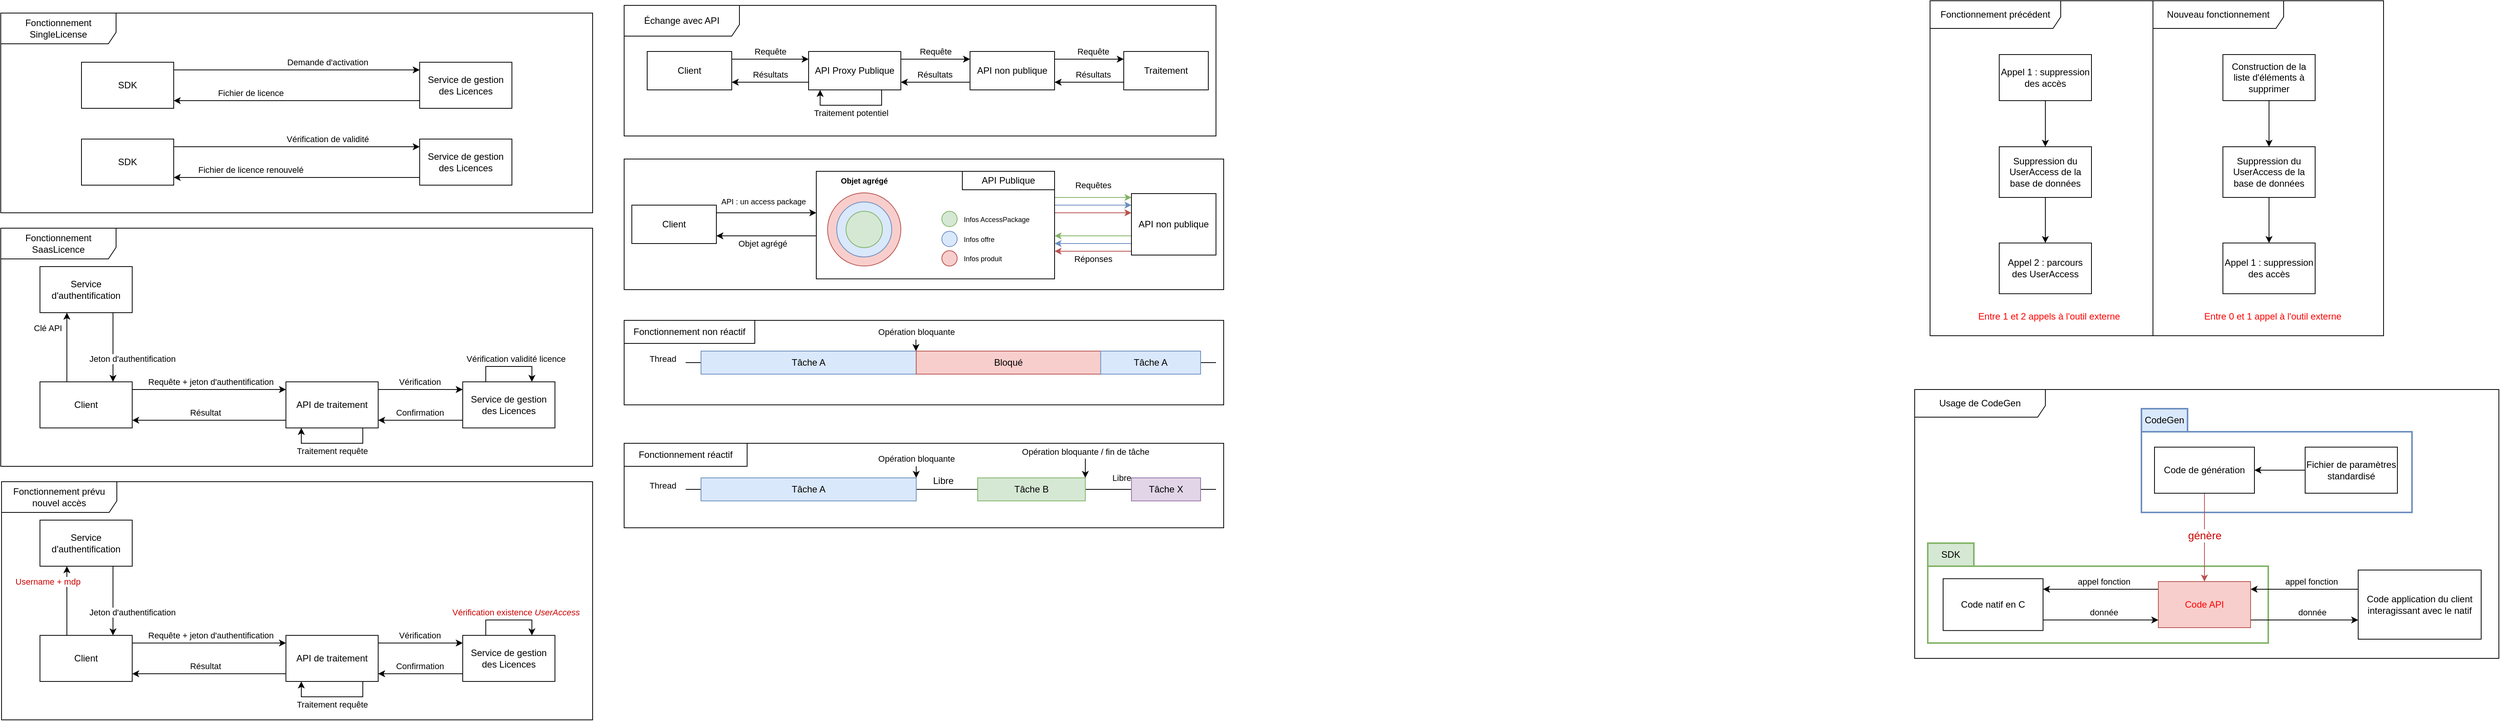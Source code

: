 <mxfile version="21.3.8" type="github">
  <diagram name="Page-1" id="kGJvYxELI7YH6uDxe6yv">
    <mxGraphModel dx="2514" dy="854" grid="1" gridSize="10" guides="1" tooltips="1" connect="1" arrows="1" fold="1" page="1" pageScale="1" pageWidth="827" pageHeight="1169" math="0" shadow="0">
      <root>
        <mxCell id="0" />
        <mxCell id="1" parent="0" />
        <mxCell id="u1wcUlHaR4hRDkTlkvJ6-22" value="" style="rounded=0;whiteSpace=wrap;html=1;fillColor=none;strokeColor=#82b366;strokeWidth=2;" vertex="1" parent="1">
          <mxGeometry x="1717" y="760" width="443" height="100" as="geometry" />
        </mxCell>
        <mxCell id="u1wcUlHaR4hRDkTlkvJ6-17" value="" style="rounded=0;whiteSpace=wrap;html=1;fillColor=none;strokeColor=#6c8ebf;strokeWidth=2;" vertex="1" parent="1">
          <mxGeometry x="1995" y="585" width="352" height="105" as="geometry" />
        </mxCell>
        <mxCell id="PFFGQGp5uwaSwqhXXK-1-35" value="" style="rounded=0;whiteSpace=wrap;html=1;fillColor=none;" parent="1" vertex="1">
          <mxGeometry x="21" y="600" width="780" height="110" as="geometry" />
        </mxCell>
        <mxCell id="PFFGQGp5uwaSwqhXXK-1-34" value="" style="rounded=0;whiteSpace=wrap;html=1;fillColor=none;" parent="1" vertex="1">
          <mxGeometry x="21" y="440" width="780" height="110" as="geometry" />
        </mxCell>
        <mxCell id="pqY8UmGTtjT38yQQiabi-36" value="" style="rounded=0;whiteSpace=wrap;html=1;fillColor=none;" parent="1" vertex="1">
          <mxGeometry x="21" y="230" width="780" height="170" as="geometry" />
        </mxCell>
        <mxCell id="Uiy3gwFEY2_x3mbpT4VC-9" style="edgeStyle=orthogonalEdgeStyle;rounded=0;orthogonalLoop=1;jettySize=auto;html=1;" parent="1" source="Uiy3gwFEY2_x3mbpT4VC-2" target="Uiy3gwFEY2_x3mbpT4VC-3" edge="1">
          <mxGeometry relative="1" as="geometry">
            <Array as="points">
              <mxPoint x="-499" y="530.03" />
              <mxPoint x="-499" y="530.03" />
            </Array>
          </mxGeometry>
        </mxCell>
        <mxCell id="Uiy3gwFEY2_x3mbpT4VC-13" value="Requête + jeton d&#39;authentification" style="edgeLabel;html=1;align=center;verticalAlign=middle;resizable=0;points=[];" parent="Uiy3gwFEY2_x3mbpT4VC-9" vertex="1" connectable="0">
          <mxGeometry x="0.237" y="1" relative="1" as="geometry">
            <mxPoint x="-22" y="-9" as="offset" />
          </mxGeometry>
        </mxCell>
        <mxCell id="Uiy3gwFEY2_x3mbpT4VC-2" value="Client" style="rounded=0;whiteSpace=wrap;html=1;" parent="1" vertex="1">
          <mxGeometry x="-739" y="520.03" width="120" height="60" as="geometry" />
        </mxCell>
        <mxCell id="Uiy3gwFEY2_x3mbpT4VC-10" style="edgeStyle=orthogonalEdgeStyle;rounded=0;orthogonalLoop=1;jettySize=auto;html=1;" parent="1" source="Uiy3gwFEY2_x3mbpT4VC-3" target="Uiy3gwFEY2_x3mbpT4VC-2" edge="1">
          <mxGeometry relative="1" as="geometry">
            <Array as="points">
              <mxPoint x="-539" y="570.03" />
              <mxPoint x="-539" y="570.03" />
            </Array>
          </mxGeometry>
        </mxCell>
        <mxCell id="Uiy3gwFEY2_x3mbpT4VC-17" value="Résultat" style="edgeLabel;html=1;align=center;verticalAlign=middle;resizable=0;points=[];" parent="Uiy3gwFEY2_x3mbpT4VC-10" vertex="1" connectable="0">
          <mxGeometry x="0.147" y="1" relative="1" as="geometry">
            <mxPoint x="9" y="-11" as="offset" />
          </mxGeometry>
        </mxCell>
        <mxCell id="DN8ana5_wNEMZJRgWwU8-28" style="edgeStyle=orthogonalEdgeStyle;rounded=0;orthogonalLoop=1;jettySize=auto;html=1;" parent="1" source="Uiy3gwFEY2_x3mbpT4VC-3" target="Uiy3gwFEY2_x3mbpT4VC-18" edge="1">
          <mxGeometry relative="1" as="geometry">
            <Array as="points">
              <mxPoint x="-239" y="530" />
              <mxPoint x="-239" y="530" />
            </Array>
          </mxGeometry>
        </mxCell>
        <mxCell id="DN8ana5_wNEMZJRgWwU8-29" value="Vérification" style="edgeLabel;html=1;align=center;verticalAlign=middle;resizable=0;points=[];" parent="DN8ana5_wNEMZJRgWwU8-28" vertex="1" connectable="0">
          <mxGeometry x="0.232" relative="1" as="geometry">
            <mxPoint x="-14" y="-10" as="offset" />
          </mxGeometry>
        </mxCell>
        <mxCell id="Uiy3gwFEY2_x3mbpT4VC-3" value="API de traitement" style="rounded=0;whiteSpace=wrap;html=1;" parent="1" vertex="1">
          <mxGeometry x="-419" y="520.03" width="120" height="60" as="geometry" />
        </mxCell>
        <mxCell id="Uiy3gwFEY2_x3mbpT4VC-15" style="edgeStyle=orthogonalEdgeStyle;rounded=0;orthogonalLoop=1;jettySize=auto;html=1;" parent="1" source="Uiy3gwFEY2_x3mbpT4VC-2" target="DN8ana5_wNEMZJRgWwU8-1" edge="1">
          <mxGeometry relative="1" as="geometry">
            <Array as="points">
              <mxPoint x="-704" y="500" />
              <mxPoint x="-704" y="500" />
            </Array>
          </mxGeometry>
        </mxCell>
        <mxCell id="Uiy3gwFEY2_x3mbpT4VC-16" value="Clé API" style="edgeLabel;html=1;align=center;verticalAlign=middle;resizable=0;points=[];" parent="Uiy3gwFEY2_x3mbpT4VC-15" vertex="1" connectable="0">
          <mxGeometry x="0.263" y="1" relative="1" as="geometry">
            <mxPoint x="-24" y="-13" as="offset" />
          </mxGeometry>
        </mxCell>
        <mxCell id="DN8ana5_wNEMZJRgWwU8-30" style="edgeStyle=orthogonalEdgeStyle;rounded=0;orthogonalLoop=1;jettySize=auto;html=1;" parent="1" source="Uiy3gwFEY2_x3mbpT4VC-18" target="Uiy3gwFEY2_x3mbpT4VC-3" edge="1">
          <mxGeometry relative="1" as="geometry">
            <Array as="points">
              <mxPoint x="-239" y="570" />
              <mxPoint x="-239" y="570" />
            </Array>
          </mxGeometry>
        </mxCell>
        <mxCell id="DN8ana5_wNEMZJRgWwU8-31" value="Confirmation" style="edgeLabel;html=1;align=center;verticalAlign=middle;resizable=0;points=[];" parent="DN8ana5_wNEMZJRgWwU8-30" vertex="1" connectable="0">
          <mxGeometry x="0.187" relative="1" as="geometry">
            <mxPoint x="9" y="-10" as="offset" />
          </mxGeometry>
        </mxCell>
        <mxCell id="Uiy3gwFEY2_x3mbpT4VC-18" value="Service de gestion des Licences" style="rounded=0;whiteSpace=wrap;html=1;" parent="1" vertex="1">
          <mxGeometry x="-189" y="520.03" width="120" height="60" as="geometry" />
        </mxCell>
        <mxCell id="Uiy3gwFEY2_x3mbpT4VC-23" value="Fonctionnement SaasLicence" style="shape=umlFrame;whiteSpace=wrap;html=1;pointerEvents=0;width=150;height=40;" parent="1" vertex="1">
          <mxGeometry x="-790" y="320" width="770" height="310" as="geometry" />
        </mxCell>
        <mxCell id="Uiy3gwFEY2_x3mbpT4VC-26" style="edgeStyle=orthogonalEdgeStyle;rounded=0;orthogonalLoop=1;jettySize=auto;html=1;" parent="1" source="Uiy3gwFEY2_x3mbpT4VC-24" target="Uiy3gwFEY2_x3mbpT4VC-25" edge="1">
          <mxGeometry relative="1" as="geometry">
            <Array as="points">
              <mxPoint x="-375" y="114" />
              <mxPoint x="-375" y="114" />
            </Array>
          </mxGeometry>
        </mxCell>
        <mxCell id="Uiy3gwFEY2_x3mbpT4VC-28" value="Demande d&#39;activation" style="edgeLabel;html=1;align=center;verticalAlign=middle;resizable=0;points=[];" parent="Uiy3gwFEY2_x3mbpT4VC-26" vertex="1" connectable="0">
          <mxGeometry x="-0.13" y="1" relative="1" as="geometry">
            <mxPoint x="61" y="-9" as="offset" />
          </mxGeometry>
        </mxCell>
        <mxCell id="Uiy3gwFEY2_x3mbpT4VC-24" value="SDK" style="rounded=0;whiteSpace=wrap;html=1;" parent="1" vertex="1">
          <mxGeometry x="-685" y="104" width="120" height="60" as="geometry" />
        </mxCell>
        <mxCell id="Uiy3gwFEY2_x3mbpT4VC-27" style="edgeStyle=orthogonalEdgeStyle;rounded=0;orthogonalLoop=1;jettySize=auto;html=1;" parent="1" source="Uiy3gwFEY2_x3mbpT4VC-25" target="Uiy3gwFEY2_x3mbpT4VC-24" edge="1">
          <mxGeometry relative="1" as="geometry">
            <Array as="points">
              <mxPoint x="-385" y="154" />
              <mxPoint x="-385" y="154" />
            </Array>
          </mxGeometry>
        </mxCell>
        <mxCell id="Uiy3gwFEY2_x3mbpT4VC-29" value="&lt;div&gt;Fichier de licence&lt;/div&gt;" style="edgeLabel;html=1;align=center;verticalAlign=middle;resizable=0;points=[];" parent="Uiy3gwFEY2_x3mbpT4VC-27" vertex="1" connectable="0">
          <mxGeometry x="-0.193" y="-1" relative="1" as="geometry">
            <mxPoint x="-91" y="-9" as="offset" />
          </mxGeometry>
        </mxCell>
        <mxCell id="Uiy3gwFEY2_x3mbpT4VC-25" value="Service de gestion des Licences" style="rounded=0;whiteSpace=wrap;html=1;" parent="1" vertex="1">
          <mxGeometry x="-245" y="104" width="120" height="60" as="geometry" />
        </mxCell>
        <mxCell id="Uiy3gwFEY2_x3mbpT4VC-30" style="edgeStyle=orthogonalEdgeStyle;rounded=0;orthogonalLoop=1;jettySize=auto;html=1;" parent="1" source="Uiy3gwFEY2_x3mbpT4VC-32" target="Uiy3gwFEY2_x3mbpT4VC-35" edge="1">
          <mxGeometry relative="1" as="geometry">
            <Array as="points">
              <mxPoint x="-375" y="214" />
              <mxPoint x="-375" y="214" />
            </Array>
          </mxGeometry>
        </mxCell>
        <mxCell id="Uiy3gwFEY2_x3mbpT4VC-31" value="Vérification de validité" style="edgeLabel;html=1;align=center;verticalAlign=middle;resizable=0;points=[];" parent="Uiy3gwFEY2_x3mbpT4VC-30" vertex="1" connectable="0">
          <mxGeometry x="-0.13" y="1" relative="1" as="geometry">
            <mxPoint x="61" y="-9" as="offset" />
          </mxGeometry>
        </mxCell>
        <mxCell id="Uiy3gwFEY2_x3mbpT4VC-32" value="SDK" style="rounded=0;whiteSpace=wrap;html=1;" parent="1" vertex="1">
          <mxGeometry x="-685" y="204" width="120" height="60" as="geometry" />
        </mxCell>
        <mxCell id="Uiy3gwFEY2_x3mbpT4VC-33" style="edgeStyle=orthogonalEdgeStyle;rounded=0;orthogonalLoop=1;jettySize=auto;html=1;" parent="1" source="Uiy3gwFEY2_x3mbpT4VC-35" target="Uiy3gwFEY2_x3mbpT4VC-32" edge="1">
          <mxGeometry relative="1" as="geometry">
            <Array as="points">
              <mxPoint x="-385" y="254" />
              <mxPoint x="-385" y="254" />
            </Array>
          </mxGeometry>
        </mxCell>
        <mxCell id="Uiy3gwFEY2_x3mbpT4VC-34" value="Fichier de licence renouvelé" style="edgeLabel;html=1;align=center;verticalAlign=middle;resizable=0;points=[];" parent="Uiy3gwFEY2_x3mbpT4VC-33" vertex="1" connectable="0">
          <mxGeometry x="-0.193" y="-1" relative="1" as="geometry">
            <mxPoint x="-91" y="-9" as="offset" />
          </mxGeometry>
        </mxCell>
        <mxCell id="Uiy3gwFEY2_x3mbpT4VC-35" value="Service de gestion des Licences" style="rounded=0;whiteSpace=wrap;html=1;" parent="1" vertex="1">
          <mxGeometry x="-245" y="204" width="120" height="60" as="geometry" />
        </mxCell>
        <mxCell id="Uiy3gwFEY2_x3mbpT4VC-36" value="Fonctionnement SingleLicense" style="shape=umlFrame;whiteSpace=wrap;html=1;pointerEvents=0;width=150;height=40;" parent="1" vertex="1">
          <mxGeometry x="-790" y="40" width="770" height="260" as="geometry" />
        </mxCell>
        <mxCell id="DN8ana5_wNEMZJRgWwU8-2" style="edgeStyle=orthogonalEdgeStyle;rounded=0;orthogonalLoop=1;jettySize=auto;html=1;" parent="1" source="DN8ana5_wNEMZJRgWwU8-1" target="Uiy3gwFEY2_x3mbpT4VC-2" edge="1">
          <mxGeometry relative="1" as="geometry">
            <Array as="points">
              <mxPoint x="-644" y="480" />
              <mxPoint x="-644" y="480" />
            </Array>
          </mxGeometry>
        </mxCell>
        <mxCell id="DN8ana5_wNEMZJRgWwU8-3" value="Jeton d&#39;authentification " style="edgeLabel;html=1;align=center;verticalAlign=middle;resizable=0;points=[];" parent="DN8ana5_wNEMZJRgWwU8-2" vertex="1" connectable="0">
          <mxGeometry x="-0.24" y="-1" relative="1" as="geometry">
            <mxPoint x="26" y="26" as="offset" />
          </mxGeometry>
        </mxCell>
        <mxCell id="DN8ana5_wNEMZJRgWwU8-1" value="Service d&#39;authentification" style="rounded=0;whiteSpace=wrap;html=1;" parent="1" vertex="1">
          <mxGeometry x="-739" y="370" width="120" height="60" as="geometry" />
        </mxCell>
        <mxCell id="DN8ana5_wNEMZJRgWwU8-32" style="edgeStyle=orthogonalEdgeStyle;rounded=0;orthogonalLoop=1;jettySize=auto;html=1;" parent="1" source="DN8ana5_wNEMZJRgWwU8-34" target="DN8ana5_wNEMZJRgWwU8-39" edge="1">
          <mxGeometry relative="1" as="geometry">
            <Array as="points">
              <mxPoint x="-499" y="860.03" />
              <mxPoint x="-499" y="860.03" />
            </Array>
          </mxGeometry>
        </mxCell>
        <mxCell id="DN8ana5_wNEMZJRgWwU8-33" value="Requête + jeton d&#39;authentification" style="edgeLabel;html=1;align=center;verticalAlign=middle;resizable=0;points=[];" parent="DN8ana5_wNEMZJRgWwU8-32" vertex="1" connectable="0">
          <mxGeometry x="0.237" y="1" relative="1" as="geometry">
            <mxPoint x="-22" y="-9" as="offset" />
          </mxGeometry>
        </mxCell>
        <mxCell id="DN8ana5_wNEMZJRgWwU8-34" value="Client" style="rounded=0;whiteSpace=wrap;html=1;" parent="1" vertex="1">
          <mxGeometry x="-739" y="850.03" width="120" height="60" as="geometry" />
        </mxCell>
        <mxCell id="DN8ana5_wNEMZJRgWwU8-35" style="edgeStyle=orthogonalEdgeStyle;rounded=0;orthogonalLoop=1;jettySize=auto;html=1;" parent="1" source="DN8ana5_wNEMZJRgWwU8-39" target="DN8ana5_wNEMZJRgWwU8-34" edge="1">
          <mxGeometry relative="1" as="geometry">
            <Array as="points">
              <mxPoint x="-539" y="900.03" />
              <mxPoint x="-539" y="900.03" />
            </Array>
          </mxGeometry>
        </mxCell>
        <mxCell id="DN8ana5_wNEMZJRgWwU8-36" value="Résultat" style="edgeLabel;html=1;align=center;verticalAlign=middle;resizable=0;points=[];" parent="DN8ana5_wNEMZJRgWwU8-35" vertex="1" connectable="0">
          <mxGeometry x="0.147" y="1" relative="1" as="geometry">
            <mxPoint x="9" y="-11" as="offset" />
          </mxGeometry>
        </mxCell>
        <mxCell id="DN8ana5_wNEMZJRgWwU8-37" style="edgeStyle=orthogonalEdgeStyle;rounded=0;orthogonalLoop=1;jettySize=auto;html=1;" parent="1" source="DN8ana5_wNEMZJRgWwU8-39" target="DN8ana5_wNEMZJRgWwU8-44" edge="1">
          <mxGeometry relative="1" as="geometry">
            <Array as="points">
              <mxPoint x="-239" y="860" />
              <mxPoint x="-239" y="860" />
            </Array>
          </mxGeometry>
        </mxCell>
        <mxCell id="DN8ana5_wNEMZJRgWwU8-38" value="Vérification" style="edgeLabel;html=1;align=center;verticalAlign=middle;resizable=0;points=[];" parent="DN8ana5_wNEMZJRgWwU8-37" vertex="1" connectable="0">
          <mxGeometry x="0.232" relative="1" as="geometry">
            <mxPoint x="-14" y="-10" as="offset" />
          </mxGeometry>
        </mxCell>
        <mxCell id="DN8ana5_wNEMZJRgWwU8-39" value="API de traitement" style="rounded=0;whiteSpace=wrap;html=1;" parent="1" vertex="1">
          <mxGeometry x="-419" y="850.03" width="120" height="60" as="geometry" />
        </mxCell>
        <mxCell id="DN8ana5_wNEMZJRgWwU8-40" style="edgeStyle=orthogonalEdgeStyle;rounded=0;orthogonalLoop=1;jettySize=auto;html=1;" parent="1" source="DN8ana5_wNEMZJRgWwU8-34" target="DN8ana5_wNEMZJRgWwU8-48" edge="1">
          <mxGeometry relative="1" as="geometry">
            <Array as="points">
              <mxPoint x="-704" y="830" />
              <mxPoint x="-704" y="830" />
            </Array>
          </mxGeometry>
        </mxCell>
        <mxCell id="DN8ana5_wNEMZJRgWwU8-41" value="&lt;font color=&quot;#cc0000&quot;&gt;Username + mdp&lt;/font&gt;" style="edgeLabel;html=1;align=center;verticalAlign=middle;resizable=0;points=[];" parent="DN8ana5_wNEMZJRgWwU8-40" vertex="1" connectable="0">
          <mxGeometry x="0.263" y="1" relative="1" as="geometry">
            <mxPoint x="-24" y="-13" as="offset" />
          </mxGeometry>
        </mxCell>
        <mxCell id="DN8ana5_wNEMZJRgWwU8-42" style="edgeStyle=orthogonalEdgeStyle;rounded=0;orthogonalLoop=1;jettySize=auto;html=1;" parent="1" source="DN8ana5_wNEMZJRgWwU8-44" target="DN8ana5_wNEMZJRgWwU8-39" edge="1">
          <mxGeometry relative="1" as="geometry">
            <Array as="points">
              <mxPoint x="-239" y="900" />
              <mxPoint x="-239" y="900" />
            </Array>
          </mxGeometry>
        </mxCell>
        <mxCell id="DN8ana5_wNEMZJRgWwU8-43" value="Confirmation" style="edgeLabel;html=1;align=center;verticalAlign=middle;resizable=0;points=[];" parent="DN8ana5_wNEMZJRgWwU8-42" vertex="1" connectable="0">
          <mxGeometry x="0.187" relative="1" as="geometry">
            <mxPoint x="9" y="-10" as="offset" />
          </mxGeometry>
        </mxCell>
        <mxCell id="DN8ana5_wNEMZJRgWwU8-44" value="Service de gestion des Licences" style="rounded=0;whiteSpace=wrap;html=1;" parent="1" vertex="1">
          <mxGeometry x="-189" y="850.03" width="120" height="60" as="geometry" />
        </mxCell>
        <mxCell id="DN8ana5_wNEMZJRgWwU8-45" value="&lt;div&gt;Fonctionnement prévu&lt;/div&gt;&lt;div&gt;nouvel accès&lt;br&gt;&lt;/div&gt;" style="shape=umlFrame;whiteSpace=wrap;html=1;pointerEvents=0;width=150;height=40;" parent="1" vertex="1">
          <mxGeometry x="-789" y="650" width="769" height="310" as="geometry" />
        </mxCell>
        <mxCell id="DN8ana5_wNEMZJRgWwU8-46" style="edgeStyle=orthogonalEdgeStyle;rounded=0;orthogonalLoop=1;jettySize=auto;html=1;" parent="1" source="DN8ana5_wNEMZJRgWwU8-48" target="DN8ana5_wNEMZJRgWwU8-34" edge="1">
          <mxGeometry relative="1" as="geometry">
            <Array as="points">
              <mxPoint x="-644" y="810" />
              <mxPoint x="-644" y="810" />
            </Array>
          </mxGeometry>
        </mxCell>
        <mxCell id="DN8ana5_wNEMZJRgWwU8-47" value="Jeton d&#39;authentification " style="edgeLabel;html=1;align=center;verticalAlign=middle;resizable=0;points=[];" parent="DN8ana5_wNEMZJRgWwU8-46" vertex="1" connectable="0">
          <mxGeometry x="-0.24" y="-1" relative="1" as="geometry">
            <mxPoint x="26" y="26" as="offset" />
          </mxGeometry>
        </mxCell>
        <mxCell id="DN8ana5_wNEMZJRgWwU8-48" value="Service d&#39;authentification" style="rounded=0;whiteSpace=wrap;html=1;" parent="1" vertex="1">
          <mxGeometry x="-739" y="700" width="120" height="60" as="geometry" />
        </mxCell>
        <mxCell id="DN8ana5_wNEMZJRgWwU8-51" style="edgeStyle=orthogonalEdgeStyle;rounded=0;orthogonalLoop=1;jettySize=auto;html=1;" parent="1" edge="1">
          <mxGeometry relative="1" as="geometry">
            <mxPoint x="-159" y="520.03" as="sourcePoint" />
            <mxPoint x="-99" y="520.03" as="targetPoint" />
            <Array as="points">
              <mxPoint x="-159" y="500.03" />
            </Array>
          </mxGeometry>
        </mxCell>
        <mxCell id="DN8ana5_wNEMZJRgWwU8-52" value="Vérification validité licence" style="edgeLabel;html=1;align=center;verticalAlign=middle;resizable=0;points=[];" parent="DN8ana5_wNEMZJRgWwU8-51" vertex="1" connectable="0">
          <mxGeometry x="0.171" y="-2" relative="1" as="geometry">
            <mxPoint y="-12" as="offset" />
          </mxGeometry>
        </mxCell>
        <mxCell id="DN8ana5_wNEMZJRgWwU8-55" style="edgeStyle=orthogonalEdgeStyle;rounded=0;orthogonalLoop=1;jettySize=auto;html=1;" parent="1" edge="1">
          <mxGeometry relative="1" as="geometry">
            <Array as="points">
              <mxPoint x="-159" y="830.03" />
            </Array>
            <mxPoint x="-159" y="850.03" as="sourcePoint" />
            <mxPoint x="-99" y="850.03" as="targetPoint" />
          </mxGeometry>
        </mxCell>
        <mxCell id="DN8ana5_wNEMZJRgWwU8-56" value="&lt;font color=&quot;#cc0000&quot;&gt;Vérification existence &lt;i&gt;UserAccess&lt;/i&gt;&lt;/font&gt;" style="edgeLabel;html=1;align=center;verticalAlign=middle;resizable=0;points=[];" parent="DN8ana5_wNEMZJRgWwU8-55" vertex="1" connectable="0">
          <mxGeometry x="0.171" y="-2" relative="1" as="geometry">
            <mxPoint y="-12" as="offset" />
          </mxGeometry>
        </mxCell>
        <mxCell id="DN8ana5_wNEMZJRgWwU8-58" style="edgeStyle=orthogonalEdgeStyle;rounded=0;orthogonalLoop=1;jettySize=auto;html=1;shadow=0;" parent="1" source="Uiy3gwFEY2_x3mbpT4VC-3" target="Uiy3gwFEY2_x3mbpT4VC-3" edge="1">
          <mxGeometry relative="1" as="geometry">
            <Array as="points">
              <mxPoint x="-319" y="600" />
              <mxPoint x="-399" y="590" />
            </Array>
          </mxGeometry>
        </mxCell>
        <mxCell id="DN8ana5_wNEMZJRgWwU8-59" value="Traitement requête" style="edgeLabel;html=1;align=center;verticalAlign=middle;resizable=0;points=[];" parent="DN8ana5_wNEMZJRgWwU8-58" vertex="1" connectable="0">
          <mxGeometry x="0.294" y="3" relative="1" as="geometry">
            <mxPoint x="17" y="7" as="offset" />
          </mxGeometry>
        </mxCell>
        <mxCell id="DN8ana5_wNEMZJRgWwU8-60" style="edgeStyle=orthogonalEdgeStyle;rounded=0;orthogonalLoop=1;jettySize=auto;html=1;shadow=0;" parent="1" edge="1">
          <mxGeometry relative="1" as="geometry">
            <mxPoint x="-319" y="910.03" as="sourcePoint" />
            <mxPoint x="-399" y="910.03" as="targetPoint" />
            <Array as="points">
              <mxPoint x="-319" y="930.03" />
              <mxPoint x="-399" y="920.03" />
            </Array>
          </mxGeometry>
        </mxCell>
        <mxCell id="DN8ana5_wNEMZJRgWwU8-61" value="Traitement requête" style="edgeLabel;html=1;align=center;verticalAlign=middle;resizable=0;points=[];" parent="DN8ana5_wNEMZJRgWwU8-60" vertex="1" connectable="0">
          <mxGeometry x="0.294" y="3" relative="1" as="geometry">
            <mxPoint x="17" y="7" as="offset" />
          </mxGeometry>
        </mxCell>
        <mxCell id="1YAXwV141TAWGmgdsKq_-4" style="edgeStyle=orthogonalEdgeStyle;rounded=0;orthogonalLoop=1;jettySize=auto;html=1;" parent="1" source="1YAXwV141TAWGmgdsKq_-1" target="1YAXwV141TAWGmgdsKq_-2" edge="1">
          <mxGeometry relative="1" as="geometry">
            <Array as="points">
              <mxPoint x="211" y="100" />
              <mxPoint x="211" y="100" />
            </Array>
          </mxGeometry>
        </mxCell>
        <mxCell id="1YAXwV141TAWGmgdsKq_-10" value="Requête" style="edgeLabel;html=1;align=center;verticalAlign=middle;resizable=0;points=[];" parent="1YAXwV141TAWGmgdsKq_-4" vertex="1" connectable="0">
          <mxGeometry x="-0.256" y="3" relative="1" as="geometry">
            <mxPoint x="13" y="-7" as="offset" />
          </mxGeometry>
        </mxCell>
        <mxCell id="1YAXwV141TAWGmgdsKq_-1" value="Client" style="rounded=0;whiteSpace=wrap;html=1;" parent="1" vertex="1">
          <mxGeometry x="51" y="90" width="110" height="50" as="geometry" />
        </mxCell>
        <mxCell id="1YAXwV141TAWGmgdsKq_-5" style="edgeStyle=orthogonalEdgeStyle;rounded=0;orthogonalLoop=1;jettySize=auto;html=1;" parent="1" source="1YAXwV141TAWGmgdsKq_-2" target="1YAXwV141TAWGmgdsKq_-3" edge="1">
          <mxGeometry relative="1" as="geometry">
            <Array as="points">
              <mxPoint x="431" y="100" />
              <mxPoint x="431" y="100" />
            </Array>
          </mxGeometry>
        </mxCell>
        <mxCell id="1YAXwV141TAWGmgdsKq_-11" value="Requête" style="edgeLabel;html=1;align=center;verticalAlign=middle;resizable=0;points=[];" parent="1YAXwV141TAWGmgdsKq_-5" vertex="1" connectable="0">
          <mxGeometry x="0.344" relative="1" as="geometry">
            <mxPoint x="-16" y="-10" as="offset" />
          </mxGeometry>
        </mxCell>
        <mxCell id="1YAXwV141TAWGmgdsKq_-6" style="edgeStyle=orthogonalEdgeStyle;rounded=0;orthogonalLoop=1;jettySize=auto;html=1;" parent="1" source="1YAXwV141TAWGmgdsKq_-2" target="1YAXwV141TAWGmgdsKq_-1" edge="1">
          <mxGeometry relative="1" as="geometry">
            <Array as="points">
              <mxPoint x="201" y="130" />
              <mxPoint x="201" y="130" />
            </Array>
          </mxGeometry>
        </mxCell>
        <mxCell id="1YAXwV141TAWGmgdsKq_-19" value="&lt;div&gt;Résultats&lt;/div&gt;" style="edgeLabel;html=1;align=center;verticalAlign=middle;resizable=0;points=[];" parent="1YAXwV141TAWGmgdsKq_-6" vertex="1" connectable="0">
          <mxGeometry x="-0.144" y="-1" relative="1" as="geometry">
            <mxPoint x="-7" y="-9" as="offset" />
          </mxGeometry>
        </mxCell>
        <mxCell id="1YAXwV141TAWGmgdsKq_-2" value="API Proxy Publique" style="rounded=0;whiteSpace=wrap;html=1;" parent="1" vertex="1">
          <mxGeometry x="261" y="90" width="120" height="50" as="geometry" />
        </mxCell>
        <mxCell id="1YAXwV141TAWGmgdsKq_-7" style="edgeStyle=orthogonalEdgeStyle;rounded=0;orthogonalLoop=1;jettySize=auto;html=1;" parent="1" source="1YAXwV141TAWGmgdsKq_-3" target="1YAXwV141TAWGmgdsKq_-2" edge="1">
          <mxGeometry relative="1" as="geometry">
            <Array as="points">
              <mxPoint x="431" y="130" />
              <mxPoint x="431" y="130" />
            </Array>
          </mxGeometry>
        </mxCell>
        <mxCell id="1YAXwV141TAWGmgdsKq_-18" value="&lt;div&gt;Résultats&lt;/div&gt;" style="edgeLabel;html=1;align=center;verticalAlign=middle;resizable=0;points=[];" parent="1YAXwV141TAWGmgdsKq_-7" vertex="1" connectable="0">
          <mxGeometry x="-0.33" relative="1" as="geometry">
            <mxPoint x="-16" y="-10" as="offset" />
          </mxGeometry>
        </mxCell>
        <mxCell id="1YAXwV141TAWGmgdsKq_-16" style="edgeStyle=orthogonalEdgeStyle;rounded=0;orthogonalLoop=1;jettySize=auto;html=1;" parent="1" source="1YAXwV141TAWGmgdsKq_-3" target="1YAXwV141TAWGmgdsKq_-13" edge="1">
          <mxGeometry relative="1" as="geometry">
            <Array as="points">
              <mxPoint x="631" y="100" />
              <mxPoint x="631" y="100" />
            </Array>
          </mxGeometry>
        </mxCell>
        <mxCell id="1YAXwV141TAWGmgdsKq_-17" value="Requête" style="edgeLabel;html=1;align=center;verticalAlign=middle;resizable=0;points=[];" parent="1YAXwV141TAWGmgdsKq_-16" vertex="1" connectable="0">
          <mxGeometry x="-0.173" relative="1" as="geometry">
            <mxPoint x="13" y="-10" as="offset" />
          </mxGeometry>
        </mxCell>
        <mxCell id="1YAXwV141TAWGmgdsKq_-3" value="API non publique" style="rounded=0;whiteSpace=wrap;html=1;" parent="1" vertex="1">
          <mxGeometry x="471" y="90" width="110" height="50" as="geometry" />
        </mxCell>
        <mxCell id="1YAXwV141TAWGmgdsKq_-8" style="edgeStyle=orthogonalEdgeStyle;rounded=0;orthogonalLoop=1;jettySize=auto;html=1;shadow=0;" parent="1" edge="1">
          <mxGeometry relative="1" as="geometry">
            <mxPoint x="356" y="140" as="sourcePoint" />
            <mxPoint x="276" y="140" as="targetPoint" />
            <Array as="points">
              <mxPoint x="356" y="160" />
              <mxPoint x="276" y="150" />
            </Array>
          </mxGeometry>
        </mxCell>
        <mxCell id="1YAXwV141TAWGmgdsKq_-9" value="Traitement potentiel" style="edgeLabel;html=1;align=center;verticalAlign=middle;resizable=0;points=[];" parent="1YAXwV141TAWGmgdsKq_-8" vertex="1" connectable="0">
          <mxGeometry x="0.294" y="3" relative="1" as="geometry">
            <mxPoint x="17" y="7" as="offset" />
          </mxGeometry>
        </mxCell>
        <mxCell id="1YAXwV141TAWGmgdsKq_-14" style="edgeStyle=orthogonalEdgeStyle;rounded=0;orthogonalLoop=1;jettySize=auto;html=1;" parent="1" source="1YAXwV141TAWGmgdsKq_-13" target="1YAXwV141TAWGmgdsKq_-3" edge="1">
          <mxGeometry relative="1" as="geometry">
            <Array as="points">
              <mxPoint x="641" y="130" />
              <mxPoint x="641" y="130" />
            </Array>
          </mxGeometry>
        </mxCell>
        <mxCell id="1YAXwV141TAWGmgdsKq_-15" value="Résultats" style="edgeLabel;html=1;align=center;verticalAlign=middle;resizable=0;points=[];" parent="1YAXwV141TAWGmgdsKq_-14" vertex="1" connectable="0">
          <mxGeometry x="-0.271" y="2" relative="1" as="geometry">
            <mxPoint x="-7" y="-12" as="offset" />
          </mxGeometry>
        </mxCell>
        <mxCell id="1YAXwV141TAWGmgdsKq_-13" value="Traitement" style="rounded=0;whiteSpace=wrap;html=1;" parent="1" vertex="1">
          <mxGeometry x="671" y="90" width="110" height="50" as="geometry" />
        </mxCell>
        <mxCell id="1YAXwV141TAWGmgdsKq_-20" value="Échange avec API " style="shape=umlFrame;whiteSpace=wrap;html=1;pointerEvents=0;width=150;height=40;" parent="1" vertex="1">
          <mxGeometry x="21" y="30" width="770" height="170" as="geometry" />
        </mxCell>
        <mxCell id="pqY8UmGTtjT38yQQiabi-4" style="edgeStyle=orthogonalEdgeStyle;rounded=0;orthogonalLoop=1;jettySize=auto;html=1;" parent="1" source="pqY8UmGTtjT38yQQiabi-1" target="pqY8UmGTtjT38yQQiabi-3" edge="1">
          <mxGeometry relative="1" as="geometry">
            <Array as="points">
              <mxPoint x="241" y="300" />
              <mxPoint x="241" y="300" />
            </Array>
          </mxGeometry>
        </mxCell>
        <mxCell id="pqY8UmGTtjT38yQQiabi-5" value="&lt;font style=&quot;font-size: 10px;&quot;&gt;API : un access package&lt;/font&gt;" style="edgeLabel;html=1;align=center;verticalAlign=middle;resizable=0;points=[];" parent="pqY8UmGTtjT38yQQiabi-4" vertex="1" connectable="0">
          <mxGeometry x="0.288" y="-1" relative="1" as="geometry">
            <mxPoint x="-23" y="-16" as="offset" />
          </mxGeometry>
        </mxCell>
        <mxCell id="pqY8UmGTtjT38yQQiabi-1" value="Client" style="rounded=0;whiteSpace=wrap;html=1;" parent="1" vertex="1">
          <mxGeometry x="31" y="290" width="110" height="50" as="geometry" />
        </mxCell>
        <mxCell id="pqY8UmGTtjT38yQQiabi-10" style="edgeStyle=orthogonalEdgeStyle;rounded=0;orthogonalLoop=1;jettySize=auto;html=1;fillColor=#d5e8d4;strokeColor=#82b366;" parent="1" source="pqY8UmGTtjT38yQQiabi-3" target="pqY8UmGTtjT38yQQiabi-8" edge="1">
          <mxGeometry relative="1" as="geometry">
            <Array as="points">
              <mxPoint x="631" y="280" />
              <mxPoint x="631" y="280" />
            </Array>
          </mxGeometry>
        </mxCell>
        <mxCell id="pqY8UmGTtjT38yQQiabi-16" value="Requêtes" style="edgeLabel;html=1;align=center;verticalAlign=middle;resizable=0;points=[];" parent="pqY8UmGTtjT38yQQiabi-10" vertex="1" connectable="0">
          <mxGeometry x="0.117" y="1" relative="1" as="geometry">
            <mxPoint x="-6" y="-15" as="offset" />
          </mxGeometry>
        </mxCell>
        <mxCell id="pqY8UmGTtjT38yQQiabi-11" style="edgeStyle=orthogonalEdgeStyle;rounded=0;orthogonalLoop=1;jettySize=auto;html=1;fillColor=#dae8fc;strokeColor=#6c8ebf;" parent="1" source="pqY8UmGTtjT38yQQiabi-3" target="pqY8UmGTtjT38yQQiabi-8" edge="1">
          <mxGeometry relative="1" as="geometry">
            <Array as="points">
              <mxPoint x="631" y="290" />
              <mxPoint x="631" y="290" />
            </Array>
          </mxGeometry>
        </mxCell>
        <mxCell id="pqY8UmGTtjT38yQQiabi-12" style="edgeStyle=orthogonalEdgeStyle;rounded=0;orthogonalLoop=1;jettySize=auto;html=1;fillColor=#f8cecc;strokeColor=#b85450;" parent="1" source="pqY8UmGTtjT38yQQiabi-3" target="pqY8UmGTtjT38yQQiabi-8" edge="1">
          <mxGeometry relative="1" as="geometry">
            <Array as="points">
              <mxPoint x="631" y="300" />
              <mxPoint x="631" y="300" />
            </Array>
          </mxGeometry>
        </mxCell>
        <mxCell id="pqY8UmGTtjT38yQQiabi-33" style="edgeStyle=orthogonalEdgeStyle;rounded=0;orthogonalLoop=1;jettySize=auto;html=1;" parent="1" source="pqY8UmGTtjT38yQQiabi-3" target="pqY8UmGTtjT38yQQiabi-1" edge="1">
          <mxGeometry relative="1" as="geometry">
            <Array as="points">
              <mxPoint x="211" y="330" />
              <mxPoint x="211" y="330" />
            </Array>
          </mxGeometry>
        </mxCell>
        <mxCell id="pqY8UmGTtjT38yQQiabi-34" value="Objet agrégé" style="edgeLabel;html=1;align=center;verticalAlign=middle;resizable=0;points=[];" parent="pqY8UmGTtjT38yQQiabi-33" vertex="1" connectable="0">
          <mxGeometry x="-0.202" y="-1" relative="1" as="geometry">
            <mxPoint x="-18" y="11" as="offset" />
          </mxGeometry>
        </mxCell>
        <mxCell id="pqY8UmGTtjT38yQQiabi-3" value="" style="rounded=0;whiteSpace=wrap;html=1;" parent="1" vertex="1">
          <mxGeometry x="271" y="246" width="310" height="140" as="geometry" />
        </mxCell>
        <mxCell id="pqY8UmGTtjT38yQQiabi-13" style="edgeStyle=orthogonalEdgeStyle;rounded=0;orthogonalLoop=1;jettySize=auto;html=1;fillColor=#f8cecc;strokeColor=#b85450;" parent="1" source="pqY8UmGTtjT38yQQiabi-8" target="pqY8UmGTtjT38yQQiabi-3" edge="1">
          <mxGeometry relative="1" as="geometry">
            <Array as="points">
              <mxPoint x="631" y="350" />
              <mxPoint x="631" y="350" />
            </Array>
          </mxGeometry>
        </mxCell>
        <mxCell id="pqY8UmGTtjT38yQQiabi-14" style="edgeStyle=orthogonalEdgeStyle;rounded=0;orthogonalLoop=1;jettySize=auto;html=1;fillColor=#dae8fc;strokeColor=#6c8ebf;" parent="1" source="pqY8UmGTtjT38yQQiabi-8" target="pqY8UmGTtjT38yQQiabi-3" edge="1">
          <mxGeometry relative="1" as="geometry">
            <Array as="points">
              <mxPoint x="631" y="340" />
              <mxPoint x="631" y="340" />
            </Array>
          </mxGeometry>
        </mxCell>
        <mxCell id="pqY8UmGTtjT38yQQiabi-15" style="edgeStyle=orthogonalEdgeStyle;rounded=0;orthogonalLoop=1;jettySize=auto;html=1;fillColor=#d5e8d4;strokeColor=#82b366;" parent="1" source="pqY8UmGTtjT38yQQiabi-8" target="pqY8UmGTtjT38yQQiabi-3" edge="1">
          <mxGeometry relative="1" as="geometry">
            <Array as="points">
              <mxPoint x="631" y="330" />
              <mxPoint x="631" y="330" />
            </Array>
          </mxGeometry>
        </mxCell>
        <mxCell id="pqY8UmGTtjT38yQQiabi-17" value="Réponses" style="edgeLabel;html=1;align=center;verticalAlign=middle;resizable=0;points=[];" parent="pqY8UmGTtjT38yQQiabi-15" vertex="1" connectable="0">
          <mxGeometry x="-0.144" y="-1" relative="1" as="geometry">
            <mxPoint x="-7" y="31" as="offset" />
          </mxGeometry>
        </mxCell>
        <mxCell id="pqY8UmGTtjT38yQQiabi-8" value="API non publique" style="rounded=0;whiteSpace=wrap;html=1;" parent="1" vertex="1">
          <mxGeometry x="681" y="275" width="110" height="80" as="geometry" />
        </mxCell>
        <mxCell id="pqY8UmGTtjT38yQQiabi-20" value="" style="ellipse;whiteSpace=wrap;html=1;aspect=fixed;fillColor=#f8cecc;strokeColor=#b85450;" parent="1" vertex="1">
          <mxGeometry x="285.69" y="274" width="95.31" height="95.31" as="geometry" />
        </mxCell>
        <mxCell id="pqY8UmGTtjT38yQQiabi-19" value="" style="ellipse;whiteSpace=wrap;html=1;aspect=fixed;fillColor=#dae8fc;strokeColor=#6c8ebf;" parent="1" vertex="1">
          <mxGeometry x="297.57" y="285.89" width="71.55" height="71.55" as="geometry" />
        </mxCell>
        <mxCell id="pqY8UmGTtjT38yQQiabi-18" value="" style="ellipse;whiteSpace=wrap;html=1;aspect=fixed;fillColor=#d5e8d4;strokeColor=#82b366;" parent="1" vertex="1">
          <mxGeometry x="309.67" y="297.99" width="47.34" height="47.34" as="geometry" />
        </mxCell>
        <mxCell id="pqY8UmGTtjT38yQQiabi-24" value="&lt;font style=&quot;font-size: 10px;&quot;&gt;Objet agrégé&lt;br&gt;&lt;/font&gt;" style="text;strokeColor=none;fillColor=none;html=1;fontSize=24;fontStyle=1;verticalAlign=middle;align=center;" parent="1" vertex="1">
          <mxGeometry x="297.57" y="249" width="70" height="10" as="geometry" />
        </mxCell>
        <mxCell id="pqY8UmGTtjT38yQQiabi-25" value="" style="ellipse;whiteSpace=wrap;html=1;aspect=fixed;fillColor=#d5e8d4;strokeColor=#82b366;" parent="1" vertex="1">
          <mxGeometry x="434.31" y="297.99" width="20" height="20" as="geometry" />
        </mxCell>
        <mxCell id="pqY8UmGTtjT38yQQiabi-26" value="" style="ellipse;whiteSpace=wrap;html=1;aspect=fixed;fillColor=#dae8fc;strokeColor=#6c8ebf;" parent="1" vertex="1">
          <mxGeometry x="434.31" y="324" width="20" height="20" as="geometry" />
        </mxCell>
        <mxCell id="pqY8UmGTtjT38yQQiabi-27" value="" style="ellipse;whiteSpace=wrap;html=1;aspect=fixed;fillColor=#f8cecc;strokeColor=#b85450;" parent="1" vertex="1">
          <mxGeometry x="434.31" y="349.31" width="20" height="20" as="geometry" />
        </mxCell>
        <mxCell id="pqY8UmGTtjT38yQQiabi-28" value="&lt;div align=&quot;left&quot;&gt;&lt;font style=&quot;font-size: 9px;&quot;&gt;Infos AccessPackage&lt;/font&gt;&lt;/div&gt;" style="text;html=1;strokeColor=none;fillColor=none;align=left;verticalAlign=middle;whiteSpace=wrap;rounded=0;" parent="1" vertex="1">
          <mxGeometry x="461" y="300.49" width="106.69" height="15" as="geometry" />
        </mxCell>
        <mxCell id="pqY8UmGTtjT38yQQiabi-29" value="&lt;div align=&quot;left&quot;&gt;&lt;font style=&quot;font-size: 9px;&quot;&gt;Infos offre&lt;/font&gt;&lt;/div&gt;" style="text;html=1;strokeColor=none;fillColor=none;align=left;verticalAlign=middle;whiteSpace=wrap;rounded=0;" parent="1" vertex="1">
          <mxGeometry x="461" y="326.5" width="106.69" height="15" as="geometry" />
        </mxCell>
        <mxCell id="pqY8UmGTtjT38yQQiabi-30" value="&lt;div align=&quot;left&quot;&gt;&lt;font style=&quot;font-size: 9px;&quot;&gt;Infos produit&lt;/font&gt;&lt;/div&gt;" style="text;html=1;strokeColor=none;fillColor=none;align=left;verticalAlign=middle;whiteSpace=wrap;rounded=0;" parent="1" vertex="1">
          <mxGeometry x="461" y="351.81" width="106.69" height="15" as="geometry" />
        </mxCell>
        <mxCell id="pqY8UmGTtjT38yQQiabi-31" value="API Publique" style="rounded=0;whiteSpace=wrap;html=1;" parent="1" vertex="1">
          <mxGeometry x="461" y="246" width="120" height="24" as="geometry" />
        </mxCell>
        <mxCell id="PFFGQGp5uwaSwqhXXK-1-11" value="" style="endArrow=none;html=1;rounded=0;" parent="1" edge="1">
          <mxGeometry width="50" height="50" relative="1" as="geometry">
            <mxPoint x="101" y="494.97" as="sourcePoint" />
            <mxPoint x="791" y="495" as="targetPoint" />
          </mxGeometry>
        </mxCell>
        <mxCell id="PFFGQGp5uwaSwqhXXK-1-12" value="" style="endArrow=none;html=1;rounded=0;" parent="1" source="PFFGQGp5uwaSwqhXXK-1-15" edge="1">
          <mxGeometry width="50" height="50" relative="1" as="geometry">
            <mxPoint x="101" y="494.97" as="sourcePoint" />
            <mxPoint x="771" y="494.97" as="targetPoint" />
          </mxGeometry>
        </mxCell>
        <mxCell id="PFFGQGp5uwaSwqhXXK-1-14" value="Tâche A" style="rounded=0;whiteSpace=wrap;html=1;fillColor=#dae8fc;strokeColor=#6c8ebf;" parent="1" vertex="1">
          <mxGeometry x="121" y="480" width="280" height="30" as="geometry" />
        </mxCell>
        <mxCell id="PFFGQGp5uwaSwqhXXK-1-15" value="Bloqué" style="rounded=0;whiteSpace=wrap;html=1;fillColor=#f8cecc;strokeColor=#b85450;" parent="1" vertex="1">
          <mxGeometry x="401" y="480" width="240" height="30" as="geometry" />
        </mxCell>
        <mxCell id="PFFGQGp5uwaSwqhXXK-1-16" value="Thread " style="edgeLabel;html=1;align=center;verticalAlign=middle;resizable=0;points=[];" parent="1" vertex="1" connectable="0">
          <mxGeometry x="61.0" y="480.003" as="geometry">
            <mxPoint x="10" y="10" as="offset" />
          </mxGeometry>
        </mxCell>
        <mxCell id="PFFGQGp5uwaSwqhXXK-1-18" value="Tâche A" style="rounded=0;whiteSpace=wrap;html=1;fillColor=#dae8fc;strokeColor=#6c8ebf;" parent="1" vertex="1">
          <mxGeometry x="641" y="480" width="130" height="30" as="geometry" />
        </mxCell>
        <mxCell id="PFFGQGp5uwaSwqhXXK-1-24" value="" style="endArrow=none;html=1;rounded=0;" parent="1" target="PFFGQGp5uwaSwqhXXK-1-28" edge="1">
          <mxGeometry width="50" height="50" relative="1" as="geometry">
            <mxPoint x="101" y="660" as="sourcePoint" />
            <mxPoint x="771" y="660" as="targetPoint" />
          </mxGeometry>
        </mxCell>
        <mxCell id="PFFGQGp5uwaSwqhXXK-1-25" value="" style="endArrow=none;html=1;rounded=0;" parent="1" source="PFFGQGp5uwaSwqhXXK-1-28" edge="1">
          <mxGeometry width="50" height="50" relative="1" as="geometry">
            <mxPoint x="101" y="660" as="sourcePoint" />
            <mxPoint x="791" y="660" as="targetPoint" />
          </mxGeometry>
        </mxCell>
        <mxCell id="PFFGQGp5uwaSwqhXXK-1-26" value="Libre" style="edgeLabel;html=1;align=center;verticalAlign=middle;resizable=0;points=[];" parent="PFFGQGp5uwaSwqhXXK-1-25" vertex="1" connectable="0">
          <mxGeometry x="0.707" relative="1" as="geometry">
            <mxPoint x="-98" y="-15" as="offset" />
          </mxGeometry>
        </mxCell>
        <mxCell id="PFFGQGp5uwaSwqhXXK-1-27" value="Tâche A" style="rounded=0;whiteSpace=wrap;html=1;fillColor=#dae8fc;strokeColor=#6c8ebf;" parent="1" vertex="1">
          <mxGeometry x="121" y="645.03" width="280" height="30" as="geometry" />
        </mxCell>
        <mxCell id="PFFGQGp5uwaSwqhXXK-1-28" value="Tâche B" style="rounded=0;whiteSpace=wrap;html=1;fillColor=#d5e8d4;strokeColor=#82b366;" parent="1" vertex="1">
          <mxGeometry x="481" y="645.03" width="140" height="30" as="geometry" />
        </mxCell>
        <mxCell id="PFFGQGp5uwaSwqhXXK-1-29" value="Thread " style="edgeLabel;html=1;align=center;verticalAlign=middle;resizable=0;points=[];" parent="1" vertex="1" connectable="0">
          <mxGeometry x="71.0" y="655.003" as="geometry" />
        </mxCell>
        <mxCell id="PFFGQGp5uwaSwqhXXK-1-30" value="&lt;div&gt;Libre&lt;/div&gt;" style="text;whiteSpace=wrap;html=1;" parent="1" vertex="1">
          <mxGeometry x="421" y="635" width="40" height="20" as="geometry" />
        </mxCell>
        <mxCell id="PFFGQGp5uwaSwqhXXK-1-31" value="Tâche X" style="rounded=0;whiteSpace=wrap;html=1;fillColor=#e1d5e7;strokeColor=#9673a6;" parent="1" vertex="1">
          <mxGeometry x="681" y="645.03" width="90" height="30" as="geometry" />
        </mxCell>
        <mxCell id="PFFGQGp5uwaSwqhXXK-1-32" value="" style="endArrow=classic;html=1;rounded=0;entryX=1;entryY=0;entryDx=0;entryDy=0;" parent="1" target="PFFGQGp5uwaSwqhXXK-1-28" edge="1">
          <mxGeometry width="50" height="50" relative="1" as="geometry">
            <mxPoint x="621" y="620" as="sourcePoint" />
            <mxPoint x="531" y="670" as="targetPoint" />
          </mxGeometry>
        </mxCell>
        <mxCell id="PFFGQGp5uwaSwqhXXK-1-33" value="Opération bloquante / fin de tâche" style="edgeLabel;html=1;align=center;verticalAlign=middle;resizable=0;points=[];" parent="PFFGQGp5uwaSwqhXXK-1-32" vertex="1" connectable="0">
          <mxGeometry x="-0.474" relative="1" as="geometry">
            <mxPoint y="-16" as="offset" />
          </mxGeometry>
        </mxCell>
        <mxCell id="PFFGQGp5uwaSwqhXXK-1-36" value="Fonctionnement réactif" style="rounded=0;whiteSpace=wrap;html=1;" parent="1" vertex="1">
          <mxGeometry x="21" y="600" width="160" height="30" as="geometry" />
        </mxCell>
        <mxCell id="PFFGQGp5uwaSwqhXXK-1-37" value="Fonctionnement non réactif" style="rounded=0;whiteSpace=wrap;html=1;" parent="1" vertex="1">
          <mxGeometry x="21" y="440" width="170" height="30" as="geometry" />
        </mxCell>
        <mxCell id="PFFGQGp5uwaSwqhXXK-1-38" value="" style="endArrow=classic;html=1;rounded=0;entryX=1;entryY=0;entryDx=0;entryDy=0;" parent="1" target="PFFGQGp5uwaSwqhXXK-1-27" edge="1">
          <mxGeometry width="50" height="50" relative="1" as="geometry">
            <mxPoint x="401" y="630" as="sourcePoint" />
            <mxPoint x="441" y="570" as="targetPoint" />
          </mxGeometry>
        </mxCell>
        <mxCell id="PFFGQGp5uwaSwqhXXK-1-39" value="Opération bloquante" style="edgeLabel;html=1;align=center;verticalAlign=middle;resizable=0;points=[];" parent="PFFGQGp5uwaSwqhXXK-1-38" vertex="1" connectable="0">
          <mxGeometry x="-0.615" relative="1" as="geometry">
            <mxPoint y="-13" as="offset" />
          </mxGeometry>
        </mxCell>
        <mxCell id="PFFGQGp5uwaSwqhXXK-1-40" value="" style="endArrow=classic;html=1;rounded=0;entryX=1;entryY=0;entryDx=0;entryDy=0;" parent="1" edge="1">
          <mxGeometry width="50" height="50" relative="1" as="geometry">
            <mxPoint x="400.65" y="465" as="sourcePoint" />
            <mxPoint x="400.65" y="480" as="targetPoint" />
          </mxGeometry>
        </mxCell>
        <mxCell id="PFFGQGp5uwaSwqhXXK-1-41" value="Opération bloquante" style="edgeLabel;html=1;align=center;verticalAlign=middle;resizable=0;points=[];" parent="PFFGQGp5uwaSwqhXXK-1-40" vertex="1" connectable="0">
          <mxGeometry x="-0.615" relative="1" as="geometry">
            <mxPoint y="-13" as="offset" />
          </mxGeometry>
        </mxCell>
        <mxCell id="5cNVzFtJ4K_GsFGd_Ux1-3" style="edgeStyle=orthogonalEdgeStyle;rounded=0;orthogonalLoop=1;jettySize=auto;html=1;" parent="1" source="5cNVzFtJ4K_GsFGd_Ux1-1" target="5cNVzFtJ4K_GsFGd_Ux1-2" edge="1">
          <mxGeometry relative="1" as="geometry" />
        </mxCell>
        <mxCell id="5cNVzFtJ4K_GsFGd_Ux1-1" value="Appel 1 : suppression des accès" style="rounded=0;whiteSpace=wrap;html=1;" parent="1" vertex="1">
          <mxGeometry x="1810" y="94" width="120" height="60" as="geometry" />
        </mxCell>
        <mxCell id="5cNVzFtJ4K_GsFGd_Ux1-5" style="edgeStyle=orthogonalEdgeStyle;rounded=0;orthogonalLoop=1;jettySize=auto;html=1;" parent="1" source="5cNVzFtJ4K_GsFGd_Ux1-2" target="5cNVzFtJ4K_GsFGd_Ux1-4" edge="1">
          <mxGeometry relative="1" as="geometry" />
        </mxCell>
        <mxCell id="5cNVzFtJ4K_GsFGd_Ux1-2" value="Suppression du UserAccess de la base de données" style="rounded=0;whiteSpace=wrap;html=1;" parent="1" vertex="1">
          <mxGeometry x="1810" y="214" width="120" height="66" as="geometry" />
        </mxCell>
        <mxCell id="5cNVzFtJ4K_GsFGd_Ux1-4" value="Appel 2 : parcours des UserAccess " style="rounded=0;whiteSpace=wrap;html=1;" parent="1" vertex="1">
          <mxGeometry x="1810" y="339.31" width="120" height="66" as="geometry" />
        </mxCell>
        <mxCell id="5cNVzFtJ4K_GsFGd_Ux1-6" value="&lt;font color=&quot;#ff0000&quot;&gt;Entre 1 et 2 appels à l&#39;outil externe&lt;/font&gt;" style="text;html=1;strokeColor=none;fillColor=none;align=center;verticalAlign=middle;whiteSpace=wrap;rounded=0;" parent="1" vertex="1">
          <mxGeometry x="1760" y="420" width="230" height="30" as="geometry" />
        </mxCell>
        <mxCell id="5cNVzFtJ4K_GsFGd_Ux1-7" style="edgeStyle=orthogonalEdgeStyle;rounded=0;orthogonalLoop=1;jettySize=auto;html=1;" parent="1" source="5cNVzFtJ4K_GsFGd_Ux1-8" target="5cNVzFtJ4K_GsFGd_Ux1-10" edge="1">
          <mxGeometry relative="1" as="geometry" />
        </mxCell>
        <mxCell id="5cNVzFtJ4K_GsFGd_Ux1-8" value="Construction de la liste d&#39;éléments à supprimer" style="rounded=0;whiteSpace=wrap;html=1;" parent="1" vertex="1">
          <mxGeometry x="2101" y="94" width="120" height="60" as="geometry" />
        </mxCell>
        <mxCell id="5cNVzFtJ4K_GsFGd_Ux1-9" style="edgeStyle=orthogonalEdgeStyle;rounded=0;orthogonalLoop=1;jettySize=auto;html=1;" parent="1" source="5cNVzFtJ4K_GsFGd_Ux1-10" target="5cNVzFtJ4K_GsFGd_Ux1-11" edge="1">
          <mxGeometry relative="1" as="geometry" />
        </mxCell>
        <mxCell id="5cNVzFtJ4K_GsFGd_Ux1-10" value="Suppression du UserAccess de la base de données" style="rounded=0;whiteSpace=wrap;html=1;" parent="1" vertex="1">
          <mxGeometry x="2101" y="214" width="120" height="66" as="geometry" />
        </mxCell>
        <mxCell id="5cNVzFtJ4K_GsFGd_Ux1-11" value="Appel 1 : suppression des accès" style="rounded=0;whiteSpace=wrap;html=1;" parent="1" vertex="1">
          <mxGeometry x="2101" y="339.31" width="120" height="66" as="geometry" />
        </mxCell>
        <mxCell id="5cNVzFtJ4K_GsFGd_Ux1-12" value="&lt;font color=&quot;#ff0000&quot;&gt;Entre 0 et 1 appel à l&#39;outil externe&lt;/font&gt;" style="text;html=1;strokeColor=none;fillColor=none;align=center;verticalAlign=middle;whiteSpace=wrap;rounded=0;" parent="1" vertex="1">
          <mxGeometry x="2051" y="420" width="230" height="30" as="geometry" />
        </mxCell>
        <mxCell id="5cNVzFtJ4K_GsFGd_Ux1-13" value="Fonctionnement précédent" style="shape=umlFrame;whiteSpace=wrap;html=1;pointerEvents=0;width=170;height=36;" parent="1" vertex="1">
          <mxGeometry x="1720" y="24" width="290" height="436" as="geometry" />
        </mxCell>
        <mxCell id="5cNVzFtJ4K_GsFGd_Ux1-14" value="Nouveau fonctionnement" style="shape=umlFrame;whiteSpace=wrap;html=1;pointerEvents=0;width=170;height=36;" parent="1" vertex="1">
          <mxGeometry x="2010" y="24" width="300" height="436" as="geometry" />
        </mxCell>
        <mxCell id="u1wcUlHaR4hRDkTlkvJ6-7" style="edgeStyle=orthogonalEdgeStyle;rounded=0;orthogonalLoop=1;jettySize=auto;html=1;" edge="1" parent="1" source="u1wcUlHaR4hRDkTlkvJ6-1" target="u1wcUlHaR4hRDkTlkvJ6-3">
          <mxGeometry relative="1" as="geometry">
            <Array as="points">
              <mxPoint x="1957" y="830" />
              <mxPoint x="1957" y="830" />
            </Array>
          </mxGeometry>
        </mxCell>
        <mxCell id="u1wcUlHaR4hRDkTlkvJ6-10" value="donnée" style="edgeLabel;html=1;align=center;verticalAlign=middle;resizable=0;points=[];" vertex="1" connectable="0" parent="u1wcUlHaR4hRDkTlkvJ6-7">
          <mxGeometry x="0.283" y="2" relative="1" as="geometry">
            <mxPoint x="-17" y="-8" as="offset" />
          </mxGeometry>
        </mxCell>
        <mxCell id="u1wcUlHaR4hRDkTlkvJ6-1" value="&lt;div&gt;Code natif en C&lt;/div&gt;" style="rounded=0;whiteSpace=wrap;html=1;" vertex="1" parent="1">
          <mxGeometry x="1737" y="776.25" width="130" height="67.5" as="geometry" />
        </mxCell>
        <mxCell id="u1wcUlHaR4hRDkTlkvJ6-4" style="edgeStyle=orthogonalEdgeStyle;rounded=0;orthogonalLoop=1;jettySize=auto;html=1;" edge="1" parent="1" source="u1wcUlHaR4hRDkTlkvJ6-2" target="u1wcUlHaR4hRDkTlkvJ6-3">
          <mxGeometry relative="1" as="geometry">
            <Array as="points">
              <mxPoint x="2187" y="790" />
              <mxPoint x="2187" y="790" />
            </Array>
          </mxGeometry>
        </mxCell>
        <mxCell id="u1wcUlHaR4hRDkTlkvJ6-8" value="appel fonction" style="edgeLabel;html=1;align=center;verticalAlign=middle;resizable=0;points=[];" vertex="1" connectable="0" parent="u1wcUlHaR4hRDkTlkvJ6-4">
          <mxGeometry x="-0.218" relative="1" as="geometry">
            <mxPoint x="-7" y="-10" as="offset" />
          </mxGeometry>
        </mxCell>
        <mxCell id="u1wcUlHaR4hRDkTlkvJ6-2" value="Code application du client interagissant avec le natif" style="rounded=0;whiteSpace=wrap;html=1;" vertex="1" parent="1">
          <mxGeometry x="2277" y="765" width="160" height="90" as="geometry" />
        </mxCell>
        <mxCell id="u1wcUlHaR4hRDkTlkvJ6-5" style="edgeStyle=orthogonalEdgeStyle;rounded=0;orthogonalLoop=1;jettySize=auto;html=1;" edge="1" parent="1" source="u1wcUlHaR4hRDkTlkvJ6-3" target="u1wcUlHaR4hRDkTlkvJ6-2">
          <mxGeometry relative="1" as="geometry">
            <Array as="points">
              <mxPoint x="2187" y="830" />
              <mxPoint x="2187" y="830" />
            </Array>
          </mxGeometry>
        </mxCell>
        <mxCell id="u1wcUlHaR4hRDkTlkvJ6-11" value="donnée" style="edgeLabel;html=1;align=center;verticalAlign=middle;resizable=0;points=[];" vertex="1" connectable="0" parent="u1wcUlHaR4hRDkTlkvJ6-5">
          <mxGeometry x="0.33" y="-3" relative="1" as="geometry">
            <mxPoint x="-13" y="-13" as="offset" />
          </mxGeometry>
        </mxCell>
        <mxCell id="u1wcUlHaR4hRDkTlkvJ6-6" style="edgeStyle=orthogonalEdgeStyle;rounded=0;orthogonalLoop=1;jettySize=auto;html=1;" edge="1" parent="1" source="u1wcUlHaR4hRDkTlkvJ6-3" target="u1wcUlHaR4hRDkTlkvJ6-1">
          <mxGeometry relative="1" as="geometry">
            <Array as="points">
              <mxPoint x="1957" y="790" />
              <mxPoint x="1957" y="790" />
            </Array>
          </mxGeometry>
        </mxCell>
        <mxCell id="u1wcUlHaR4hRDkTlkvJ6-9" value="appel fonction" style="edgeLabel;html=1;align=center;verticalAlign=middle;resizable=0;points=[];" vertex="1" connectable="0" parent="u1wcUlHaR4hRDkTlkvJ6-6">
          <mxGeometry x="-0.245" relative="1" as="geometry">
            <mxPoint x="-15" y="-10" as="offset" />
          </mxGeometry>
        </mxCell>
        <mxCell id="u1wcUlHaR4hRDkTlkvJ6-3" value="&lt;font color=&quot;#ff0000&quot;&gt;Code API &lt;/font&gt;" style="rounded=0;whiteSpace=wrap;html=1;fillColor=#f8cecc;strokeColor=#b85450;" vertex="1" parent="1">
          <mxGeometry x="2017" y="780" width="120" height="60" as="geometry" />
        </mxCell>
        <mxCell id="u1wcUlHaR4hRDkTlkvJ6-15" style="edgeStyle=orthogonalEdgeStyle;rounded=0;orthogonalLoop=1;jettySize=auto;html=1;fillColor=#f8cecc;strokeColor=#b85450;" edge="1" parent="1" source="u1wcUlHaR4hRDkTlkvJ6-12" target="u1wcUlHaR4hRDkTlkvJ6-3">
          <mxGeometry relative="1" as="geometry" />
        </mxCell>
        <mxCell id="u1wcUlHaR4hRDkTlkvJ6-16" value="&lt;font style=&quot;font-size: 14px;&quot; color=&quot;#cc0000&quot;&gt;génère&lt;/font&gt;" style="edgeLabel;html=1;align=center;verticalAlign=middle;resizable=0;points=[];" vertex="1" connectable="0" parent="u1wcUlHaR4hRDkTlkvJ6-15">
          <mxGeometry x="-0.344" y="1" relative="1" as="geometry">
            <mxPoint x="-1" y="17" as="offset" />
          </mxGeometry>
        </mxCell>
        <mxCell id="u1wcUlHaR4hRDkTlkvJ6-12" value="Code de génération" style="rounded=0;whiteSpace=wrap;html=1;" vertex="1" parent="1">
          <mxGeometry x="2012" y="605.03" width="130" height="60" as="geometry" />
        </mxCell>
        <mxCell id="u1wcUlHaR4hRDkTlkvJ6-14" style="edgeStyle=orthogonalEdgeStyle;rounded=0;orthogonalLoop=1;jettySize=auto;html=1;" edge="1" parent="1" source="u1wcUlHaR4hRDkTlkvJ6-13" target="u1wcUlHaR4hRDkTlkvJ6-12">
          <mxGeometry relative="1" as="geometry" />
        </mxCell>
        <mxCell id="u1wcUlHaR4hRDkTlkvJ6-13" value="Fichier de paramètres standardisé" style="rounded=0;whiteSpace=wrap;html=1;" vertex="1" parent="1">
          <mxGeometry x="2208" y="605" width="120" height="60" as="geometry" />
        </mxCell>
        <mxCell id="u1wcUlHaR4hRDkTlkvJ6-18" value="CodeGen" style="text;html=1;strokeColor=#6c8ebf;fillColor=#dae8fc;align=center;verticalAlign=middle;whiteSpace=wrap;rounded=0;strokeWidth=2;" vertex="1" parent="1">
          <mxGeometry x="1995" y="555" width="60" height="30" as="geometry" />
        </mxCell>
        <mxCell id="u1wcUlHaR4hRDkTlkvJ6-23" value="SDK" style="text;html=1;strokeColor=#82b366;fillColor=#d5e8d4;align=center;verticalAlign=middle;whiteSpace=wrap;rounded=0;strokeWidth=2;" vertex="1" parent="1">
          <mxGeometry x="1717" y="730" width="60" height="30" as="geometry" />
        </mxCell>
        <mxCell id="u1wcUlHaR4hRDkTlkvJ6-25" value="Usage de CodeGen" style="shape=umlFrame;whiteSpace=wrap;html=1;pointerEvents=0;width=170;height=36;" vertex="1" parent="1">
          <mxGeometry x="1700" y="530" width="760" height="350" as="geometry" />
        </mxCell>
      </root>
    </mxGraphModel>
  </diagram>
</mxfile>
